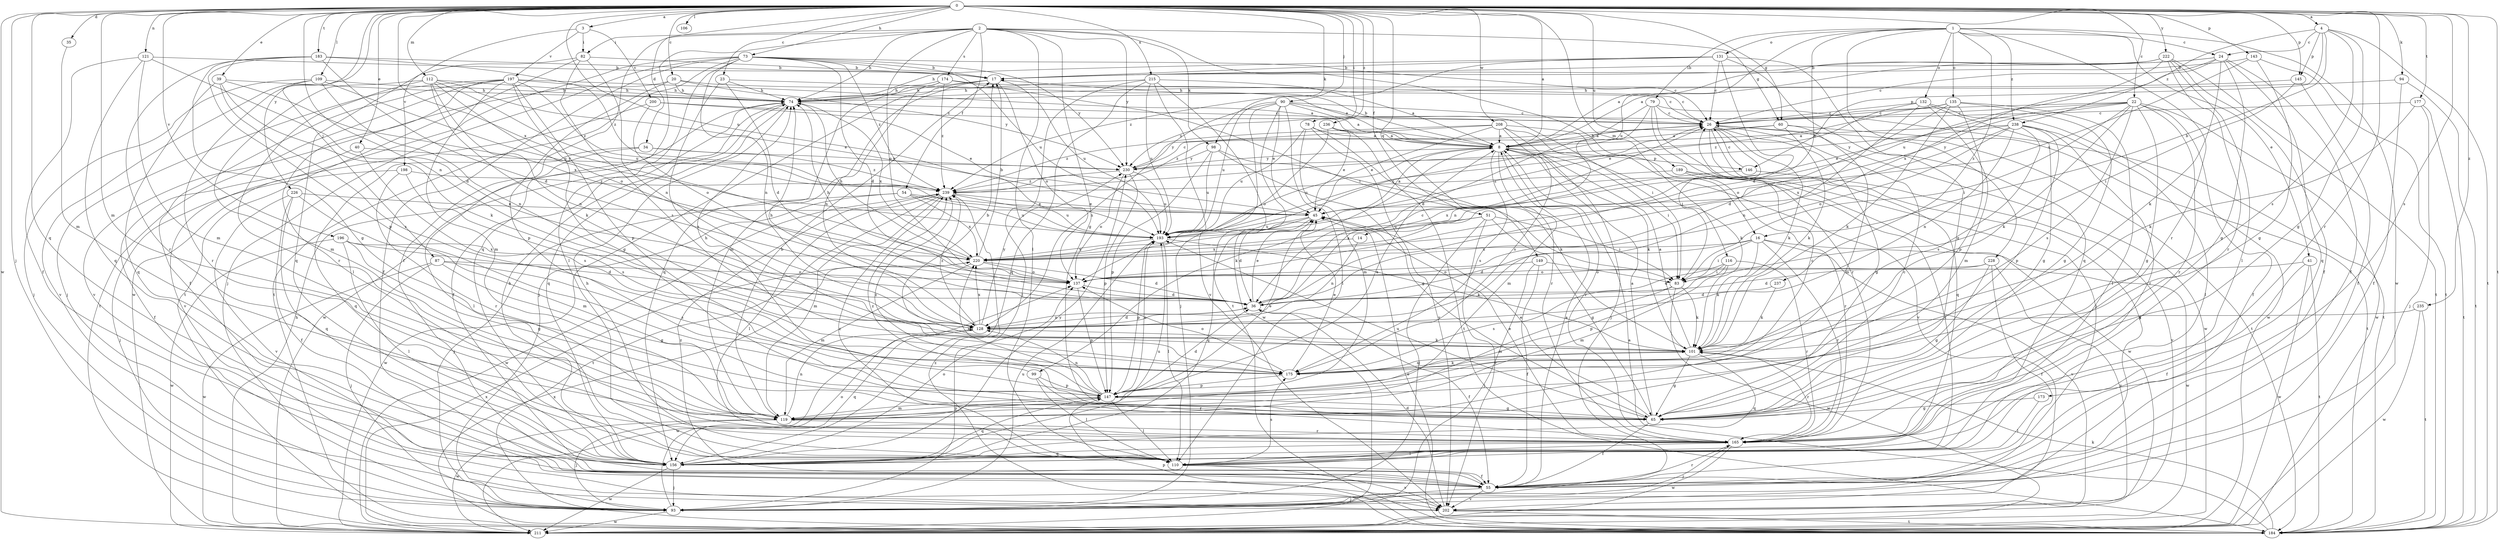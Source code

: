 strict digraph  {
0;
1;
2;
3;
4;
8;
14;
16;
17;
20;
22;
23;
24;
26;
34;
35;
36;
39;
40;
41;
45;
51;
54;
55;
60;
65;
73;
74;
78;
79;
82;
83;
87;
90;
93;
94;
98;
99;
101;
106;
109;
110;
112;
116;
119;
121;
128;
131;
132;
135;
137;
143;
145;
146;
147;
149;
156;
165;
173;
174;
175;
177;
183;
184;
189;
193;
196;
197;
198;
200;
202;
208;
211;
215;
220;
222;
226;
228;
230;
235;
236;
237;
238;
239;
0 -> 3  [label=a];
0 -> 4  [label=a];
0 -> 8  [label=a];
0 -> 20  [label=c];
0 -> 22  [label=c];
0 -> 23  [label=c];
0 -> 34  [label=d];
0 -> 35  [label=d];
0 -> 39  [label=e];
0 -> 40  [label=e];
0 -> 51  [label=f];
0 -> 60  [label=g];
0 -> 73  [label=h];
0 -> 78  [label=i];
0 -> 87  [label=j];
0 -> 90  [label=j];
0 -> 93  [label=j];
0 -> 94  [label=k];
0 -> 98  [label=k];
0 -> 106  [label=l];
0 -> 109  [label=l];
0 -> 112  [label=m];
0 -> 116  [label=m];
0 -> 119  [label=m];
0 -> 121  [label=n];
0 -> 128  [label=n];
0 -> 143  [label=p];
0 -> 145  [label=p];
0 -> 149  [label=q];
0 -> 156  [label=q];
0 -> 165  [label=r];
0 -> 173  [label=s];
0 -> 177  [label=t];
0 -> 183  [label=t];
0 -> 184  [label=t];
0 -> 189  [label=u];
0 -> 193  [label=u];
0 -> 196  [label=v];
0 -> 208  [label=w];
0 -> 211  [label=w];
0 -> 215  [label=x];
0 -> 220  [label=x];
0 -> 222  [label=y];
0 -> 226  [label=y];
0 -> 235  [label=z];
0 -> 236  [label=z];
1 -> 14  [label=b];
1 -> 24  [label=c];
1 -> 41  [label=e];
1 -> 79  [label=i];
1 -> 131  [label=o];
1 -> 132  [label=o];
1 -> 135  [label=o];
1 -> 165  [label=r];
1 -> 193  [label=u];
1 -> 211  [label=w];
1 -> 228  [label=y];
1 -> 237  [label=z];
1 -> 238  [label=z];
2 -> 16  [label=b];
2 -> 54  [label=f];
2 -> 55  [label=f];
2 -> 60  [label=g];
2 -> 65  [label=g];
2 -> 74  [label=h];
2 -> 82  [label=i];
2 -> 98  [label=k];
2 -> 110  [label=l];
2 -> 137  [label=o];
2 -> 156  [label=q];
2 -> 174  [label=s];
2 -> 230  [label=y];
3 -> 82  [label=i];
3 -> 197  [label=v];
3 -> 198  [label=v];
3 -> 200  [label=v];
4 -> 16  [label=b];
4 -> 24  [label=c];
4 -> 65  [label=g];
4 -> 145  [label=p];
4 -> 146  [label=p];
4 -> 175  [label=s];
4 -> 184  [label=t];
4 -> 238  [label=z];
8 -> 17  [label=b];
8 -> 83  [label=i];
8 -> 99  [label=k];
8 -> 101  [label=k];
8 -> 119  [label=m];
8 -> 146  [label=p];
8 -> 165  [label=r];
8 -> 175  [label=s];
8 -> 193  [label=u];
8 -> 230  [label=y];
14 -> 128  [label=n];
14 -> 220  [label=x];
16 -> 36  [label=d];
16 -> 83  [label=i];
16 -> 101  [label=k];
16 -> 165  [label=r];
16 -> 202  [label=v];
16 -> 211  [label=w];
16 -> 220  [label=x];
17 -> 74  [label=h];
17 -> 93  [label=j];
17 -> 119  [label=m];
17 -> 137  [label=o];
17 -> 193  [label=u];
20 -> 26  [label=c];
20 -> 74  [label=h];
20 -> 147  [label=p];
20 -> 202  [label=v];
20 -> 230  [label=y];
22 -> 26  [label=c];
22 -> 45  [label=e];
22 -> 55  [label=f];
22 -> 65  [label=g];
22 -> 83  [label=i];
22 -> 101  [label=k];
22 -> 137  [label=o];
22 -> 165  [label=r];
22 -> 175  [label=s];
22 -> 211  [label=w];
22 -> 230  [label=y];
23 -> 8  [label=a];
23 -> 36  [label=d];
23 -> 74  [label=h];
23 -> 175  [label=s];
24 -> 8  [label=a];
24 -> 17  [label=b];
24 -> 26  [label=c];
24 -> 55  [label=f];
24 -> 65  [label=g];
24 -> 101  [label=k];
24 -> 156  [label=q];
24 -> 193  [label=u];
26 -> 8  [label=a];
26 -> 65  [label=g];
26 -> 83  [label=i];
26 -> 93  [label=j];
26 -> 101  [label=k];
26 -> 156  [label=q];
26 -> 184  [label=t];
26 -> 211  [label=w];
34 -> 110  [label=l];
34 -> 156  [label=q];
34 -> 230  [label=y];
34 -> 239  [label=z];
35 -> 119  [label=m];
36 -> 26  [label=c];
36 -> 45  [label=e];
36 -> 55  [label=f];
36 -> 128  [label=n];
39 -> 74  [label=h];
39 -> 101  [label=k];
39 -> 156  [label=q];
39 -> 175  [label=s];
39 -> 220  [label=x];
40 -> 55  [label=f];
40 -> 175  [label=s];
40 -> 230  [label=y];
41 -> 55  [label=f];
41 -> 137  [label=o];
41 -> 184  [label=t];
41 -> 211  [label=w];
45 -> 8  [label=a];
45 -> 36  [label=d];
45 -> 156  [label=q];
45 -> 193  [label=u];
51 -> 65  [label=g];
51 -> 83  [label=i];
51 -> 93  [label=j];
51 -> 193  [label=u];
51 -> 202  [label=v];
51 -> 220  [label=x];
54 -> 45  [label=e];
54 -> 93  [label=j];
54 -> 193  [label=u];
54 -> 211  [label=w];
54 -> 220  [label=x];
55 -> 8  [label=a];
55 -> 93  [label=j];
55 -> 165  [label=r];
55 -> 202  [label=v];
55 -> 239  [label=z];
60 -> 8  [label=a];
60 -> 101  [label=k];
60 -> 119  [label=m];
60 -> 184  [label=t];
60 -> 239  [label=z];
65 -> 8  [label=a];
65 -> 26  [label=c];
65 -> 45  [label=e];
65 -> 55  [label=f];
65 -> 193  [label=u];
65 -> 239  [label=z];
73 -> 17  [label=b];
73 -> 26  [label=c];
73 -> 36  [label=d];
73 -> 55  [label=f];
73 -> 93  [label=j];
73 -> 110  [label=l];
73 -> 128  [label=n];
73 -> 184  [label=t];
73 -> 193  [label=u];
73 -> 211  [label=w];
73 -> 230  [label=y];
73 -> 239  [label=z];
74 -> 26  [label=c];
74 -> 55  [label=f];
74 -> 156  [label=q];
74 -> 211  [label=w];
74 -> 220  [label=x];
78 -> 8  [label=a];
78 -> 119  [label=m];
78 -> 165  [label=r];
78 -> 193  [label=u];
78 -> 202  [label=v];
79 -> 26  [label=c];
79 -> 36  [label=d];
79 -> 93  [label=j];
79 -> 128  [label=n];
79 -> 165  [label=r];
79 -> 184  [label=t];
82 -> 17  [label=b];
82 -> 128  [label=n];
82 -> 156  [label=q];
82 -> 175  [label=s];
82 -> 184  [label=t];
83 -> 101  [label=k];
83 -> 119  [label=m];
83 -> 175  [label=s];
83 -> 211  [label=w];
87 -> 65  [label=g];
87 -> 93  [label=j];
87 -> 137  [label=o];
87 -> 175  [label=s];
87 -> 211  [label=w];
90 -> 8  [label=a];
90 -> 26  [label=c];
90 -> 45  [label=e];
90 -> 83  [label=i];
90 -> 93  [label=j];
90 -> 110  [label=l];
90 -> 128  [label=n];
90 -> 193  [label=u];
90 -> 211  [label=w];
93 -> 137  [label=o];
93 -> 193  [label=u];
93 -> 211  [label=w];
94 -> 55  [label=f];
94 -> 74  [label=h];
94 -> 184  [label=t];
98 -> 65  [label=g];
98 -> 101  [label=k];
98 -> 147  [label=p];
98 -> 193  [label=u];
98 -> 230  [label=y];
99 -> 74  [label=h];
99 -> 110  [label=l];
99 -> 147  [label=p];
99 -> 165  [label=r];
101 -> 8  [label=a];
101 -> 17  [label=b];
101 -> 65  [label=g];
101 -> 156  [label=q];
101 -> 165  [label=r];
101 -> 175  [label=s];
109 -> 74  [label=h];
109 -> 93  [label=j];
109 -> 128  [label=n];
109 -> 165  [label=r];
109 -> 193  [label=u];
109 -> 202  [label=v];
110 -> 55  [label=f];
110 -> 74  [label=h];
110 -> 175  [label=s];
110 -> 202  [label=v];
110 -> 239  [label=z];
112 -> 45  [label=e];
112 -> 74  [label=h];
112 -> 101  [label=k];
112 -> 119  [label=m];
112 -> 128  [label=n];
112 -> 137  [label=o];
112 -> 165  [label=r];
112 -> 193  [label=u];
116 -> 36  [label=d];
116 -> 83  [label=i];
116 -> 119  [label=m];
116 -> 147  [label=p];
116 -> 165  [label=r];
119 -> 17  [label=b];
119 -> 93  [label=j];
119 -> 128  [label=n];
119 -> 147  [label=p];
119 -> 165  [label=r];
119 -> 211  [label=w];
121 -> 17  [label=b];
121 -> 36  [label=d];
121 -> 55  [label=f];
121 -> 119  [label=m];
121 -> 156  [label=q];
128 -> 36  [label=d];
128 -> 74  [label=h];
128 -> 101  [label=k];
128 -> 156  [label=q];
128 -> 211  [label=w];
128 -> 220  [label=x];
128 -> 230  [label=y];
128 -> 239  [label=z];
131 -> 17  [label=b];
131 -> 26  [label=c];
131 -> 36  [label=d];
131 -> 65  [label=g];
131 -> 74  [label=h];
131 -> 156  [label=q];
131 -> 239  [label=z];
132 -> 26  [label=c];
132 -> 45  [label=e];
132 -> 65  [label=g];
132 -> 119  [label=m];
132 -> 128  [label=n];
132 -> 211  [label=w];
135 -> 26  [label=c];
135 -> 36  [label=d];
135 -> 65  [label=g];
135 -> 101  [label=k];
135 -> 110  [label=l];
135 -> 147  [label=p];
135 -> 239  [label=z];
137 -> 36  [label=d];
137 -> 74  [label=h];
137 -> 147  [label=p];
143 -> 17  [label=b];
143 -> 65  [label=g];
143 -> 184  [label=t];
143 -> 193  [label=u];
145 -> 55  [label=f];
145 -> 74  [label=h];
145 -> 83  [label=i];
146 -> 26  [label=c];
146 -> 202  [label=v];
146 -> 220  [label=x];
147 -> 8  [label=a];
147 -> 26  [label=c];
147 -> 36  [label=d];
147 -> 45  [label=e];
147 -> 65  [label=g];
147 -> 110  [label=l];
147 -> 119  [label=m];
147 -> 128  [label=n];
147 -> 156  [label=q];
147 -> 193  [label=u];
147 -> 220  [label=x];
147 -> 239  [label=z];
149 -> 55  [label=f];
149 -> 83  [label=i];
149 -> 93  [label=j];
149 -> 137  [label=o];
156 -> 74  [label=h];
156 -> 93  [label=j];
156 -> 137  [label=o];
156 -> 193  [label=u];
156 -> 211  [label=w];
156 -> 230  [label=y];
165 -> 45  [label=e];
165 -> 93  [label=j];
165 -> 110  [label=l];
165 -> 156  [label=q];
165 -> 211  [label=w];
173 -> 65  [label=g];
173 -> 110  [label=l];
174 -> 26  [label=c];
174 -> 74  [label=h];
174 -> 83  [label=i];
174 -> 128  [label=n];
174 -> 156  [label=q];
174 -> 239  [label=z];
175 -> 45  [label=e];
175 -> 101  [label=k];
175 -> 137  [label=o];
175 -> 147  [label=p];
177 -> 26  [label=c];
177 -> 93  [label=j];
177 -> 101  [label=k];
177 -> 184  [label=t];
183 -> 17  [label=b];
183 -> 36  [label=d];
183 -> 65  [label=g];
183 -> 147  [label=p];
183 -> 165  [label=r];
183 -> 239  [label=z];
184 -> 8  [label=a];
184 -> 45  [label=e];
184 -> 101  [label=k];
184 -> 147  [label=p];
184 -> 220  [label=x];
184 -> 239  [label=z];
189 -> 110  [label=l];
189 -> 165  [label=r];
189 -> 211  [label=w];
189 -> 239  [label=z];
193 -> 26  [label=c];
193 -> 101  [label=k];
193 -> 110  [label=l];
193 -> 147  [label=p];
193 -> 220  [label=x];
196 -> 36  [label=d];
196 -> 65  [label=g];
196 -> 110  [label=l];
196 -> 211  [label=w];
196 -> 220  [label=x];
197 -> 8  [label=a];
197 -> 55  [label=f];
197 -> 65  [label=g];
197 -> 74  [label=h];
197 -> 93  [label=j];
197 -> 110  [label=l];
197 -> 119  [label=m];
197 -> 147  [label=p];
197 -> 184  [label=t];
197 -> 239  [label=z];
198 -> 93  [label=j];
198 -> 165  [label=r];
198 -> 175  [label=s];
198 -> 239  [label=z];
200 -> 26  [label=c];
200 -> 45  [label=e];
200 -> 137  [label=o];
200 -> 202  [label=v];
202 -> 36  [label=d];
202 -> 184  [label=t];
208 -> 8  [label=a];
208 -> 45  [label=e];
208 -> 93  [label=j];
208 -> 101  [label=k];
208 -> 175  [label=s];
208 -> 202  [label=v];
208 -> 230  [label=y];
208 -> 239  [label=z];
211 -> 74  [label=h];
211 -> 220  [label=x];
215 -> 8  [label=a];
215 -> 74  [label=h];
215 -> 93  [label=j];
215 -> 156  [label=q];
215 -> 184  [label=t];
215 -> 193  [label=u];
215 -> 202  [label=v];
220 -> 17  [label=b];
220 -> 36  [label=d];
220 -> 74  [label=h];
220 -> 119  [label=m];
220 -> 137  [label=o];
222 -> 8  [label=a];
222 -> 17  [label=b];
222 -> 55  [label=f];
222 -> 110  [label=l];
222 -> 165  [label=r];
222 -> 184  [label=t];
222 -> 220  [label=x];
226 -> 45  [label=e];
226 -> 55  [label=f];
226 -> 119  [label=m];
226 -> 156  [label=q];
226 -> 202  [label=v];
228 -> 36  [label=d];
228 -> 55  [label=f];
228 -> 65  [label=g];
228 -> 137  [label=o];
228 -> 202  [label=v];
230 -> 26  [label=c];
230 -> 137  [label=o];
230 -> 147  [label=p];
230 -> 193  [label=u];
230 -> 239  [label=z];
235 -> 128  [label=n];
235 -> 184  [label=t];
235 -> 211  [label=w];
236 -> 8  [label=a];
236 -> 45  [label=e];
236 -> 137  [label=o];
236 -> 184  [label=t];
237 -> 36  [label=d];
237 -> 101  [label=k];
238 -> 8  [label=a];
238 -> 110  [label=l];
238 -> 128  [label=n];
238 -> 137  [label=o];
238 -> 147  [label=p];
238 -> 165  [label=r];
238 -> 175  [label=s];
238 -> 220  [label=x];
238 -> 230  [label=y];
239 -> 45  [label=e];
239 -> 110  [label=l];
239 -> 119  [label=m];
239 -> 184  [label=t];
239 -> 193  [label=u];
239 -> 211  [label=w];
}
